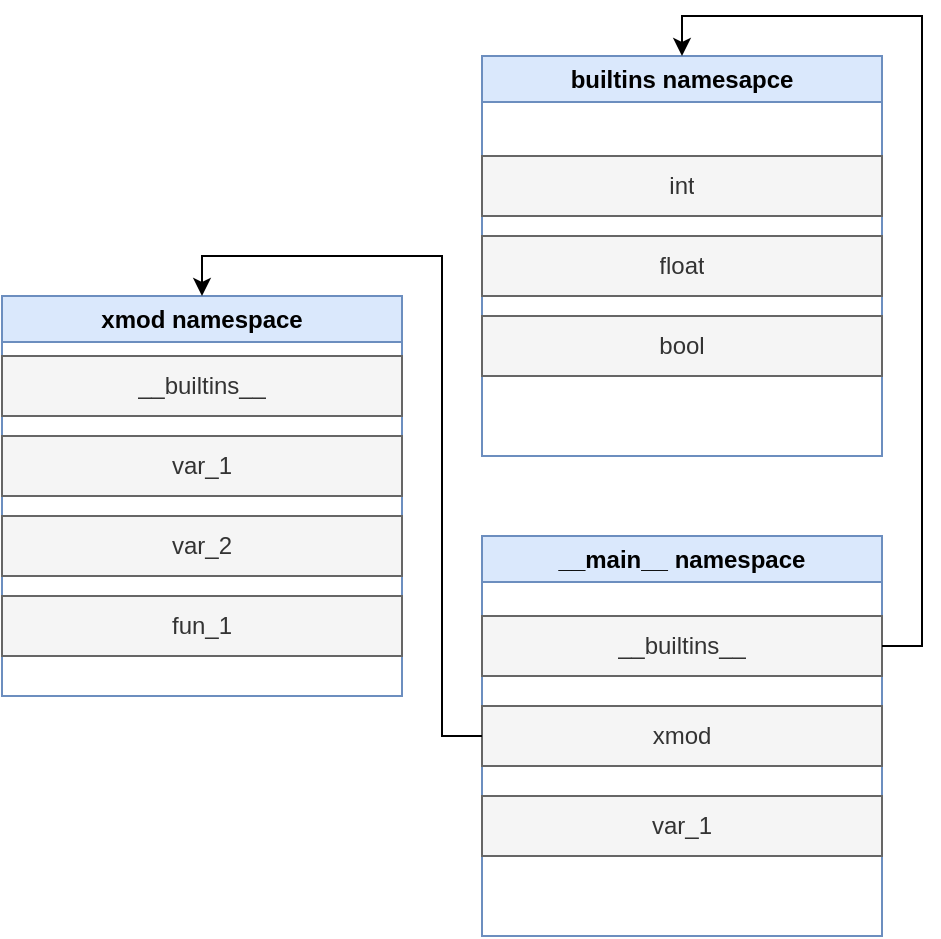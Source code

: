 <mxfile version="24.5.1" type="device">
  <diagram name="Page-1" id="-1wpvcEOnS5vxsyI4B3D">
    <mxGraphModel dx="1114" dy="823" grid="1" gridSize="10" guides="1" tooltips="1" connect="1" arrows="1" fold="1" page="1" pageScale="1" pageWidth="850" pageHeight="1100" math="0" shadow="0">
      <root>
        <mxCell id="0" />
        <mxCell id="1" parent="0" />
        <mxCell id="R8ezIgJaICXTBKB1blR--1" value="xmod namespace" style="swimlane;whiteSpace=wrap;html=1;fillColor=#dae8fc;strokeColor=#6c8ebf;" vertex="1" parent="1">
          <mxGeometry x="160" y="300" width="200" height="200" as="geometry" />
        </mxCell>
        <mxCell id="R8ezIgJaICXTBKB1blR--7" value="var_1" style="text;strokeColor=#666666;fillColor=#f5f5f5;align=center;verticalAlign=middle;spacingLeft=4;spacingRight=4;overflow=hidden;points=[[0,0.5],[1,0.5]];portConstraint=eastwest;rotatable=0;whiteSpace=wrap;html=1;fontColor=#333333;" vertex="1" parent="R8ezIgJaICXTBKB1blR--1">
          <mxGeometry y="70" width="200" height="30" as="geometry" />
        </mxCell>
        <mxCell id="R8ezIgJaICXTBKB1blR--8" value="var_2" style="text;strokeColor=#666666;fillColor=#f5f5f5;align=center;verticalAlign=middle;spacingLeft=4;spacingRight=4;overflow=hidden;points=[[0,0.5],[1,0.5]];portConstraint=eastwest;rotatable=0;whiteSpace=wrap;html=1;labelBorderColor=none;textShadow=0;fontColor=#333333;" vertex="1" parent="R8ezIgJaICXTBKB1blR--1">
          <mxGeometry y="110" width="200" height="30" as="geometry" />
        </mxCell>
        <mxCell id="R8ezIgJaICXTBKB1blR--9" value="fun_1" style="text;strokeColor=#666666;fillColor=#f5f5f5;align=center;verticalAlign=middle;spacingLeft=4;spacingRight=4;overflow=hidden;points=[[0,0.5],[1,0.5]];portConstraint=eastwest;rotatable=0;whiteSpace=wrap;html=1;fontColor=#333333;" vertex="1" parent="R8ezIgJaICXTBKB1blR--1">
          <mxGeometry y="150" width="200" height="30" as="geometry" />
        </mxCell>
        <mxCell id="R8ezIgJaICXTBKB1blR--16" value="__builtins__" style="text;strokeColor=#666666;fillColor=#f5f5f5;align=center;verticalAlign=middle;spacingLeft=4;spacingRight=4;overflow=hidden;points=[[0,0.5],[1,0.5]];portConstraint=eastwest;rotatable=0;whiteSpace=wrap;html=1;fontColor=#333333;" vertex="1" parent="R8ezIgJaICXTBKB1blR--1">
          <mxGeometry y="30" width="200" height="30" as="geometry" />
        </mxCell>
        <mxCell id="R8ezIgJaICXTBKB1blR--2" value="builtins namesapce" style="swimlane;whiteSpace=wrap;html=1;fillColor=#dae8fc;strokeColor=#6c8ebf;" vertex="1" parent="1">
          <mxGeometry x="400" y="180" width="200" height="200" as="geometry" />
        </mxCell>
        <mxCell id="R8ezIgJaICXTBKB1blR--10" value="int" style="text;strokeColor=#666666;fillColor=#f5f5f5;align=center;verticalAlign=middle;spacingLeft=4;spacingRight=4;overflow=hidden;points=[[0,0.5],[1,0.5]];portConstraint=eastwest;rotatable=0;whiteSpace=wrap;html=1;fontColor=#333333;" vertex="1" parent="R8ezIgJaICXTBKB1blR--2">
          <mxGeometry y="50" width="200" height="30" as="geometry" />
        </mxCell>
        <mxCell id="R8ezIgJaICXTBKB1blR--11" value="float" style="text;strokeColor=#666666;fillColor=#f5f5f5;align=center;verticalAlign=middle;spacingLeft=4;spacingRight=4;overflow=hidden;points=[[0,0.5],[1,0.5]];portConstraint=eastwest;rotatable=0;whiteSpace=wrap;html=1;fontColor=#333333;" vertex="1" parent="R8ezIgJaICXTBKB1blR--2">
          <mxGeometry y="90" width="200" height="30" as="geometry" />
        </mxCell>
        <mxCell id="R8ezIgJaICXTBKB1blR--12" value="bool" style="text;strokeColor=#666666;fillColor=#f5f5f5;align=center;verticalAlign=middle;spacingLeft=4;spacingRight=4;overflow=hidden;points=[[0,0.5],[1,0.5]];portConstraint=eastwest;rotatable=0;whiteSpace=wrap;html=1;fontColor=#333333;" vertex="1" parent="R8ezIgJaICXTBKB1blR--2">
          <mxGeometry y="130" width="200" height="30" as="geometry" />
        </mxCell>
        <mxCell id="R8ezIgJaICXTBKB1blR--3" value="__main__ namespace" style="swimlane;whiteSpace=wrap;html=1;startSize=23;fillColor=#dae8fc;strokeColor=#6c8ebf;" vertex="1" parent="1">
          <mxGeometry x="400" y="420" width="200" height="200" as="geometry" />
        </mxCell>
        <mxCell id="R8ezIgJaICXTBKB1blR--13" value="__builtins__" style="text;strokeColor=#666666;fillColor=#f5f5f5;align=center;verticalAlign=middle;spacingLeft=4;spacingRight=4;overflow=hidden;points=[[0,0.5],[1,0.5]];portConstraint=eastwest;rotatable=0;whiteSpace=wrap;html=1;fontColor=#333333;" vertex="1" parent="R8ezIgJaICXTBKB1blR--3">
          <mxGeometry y="40" width="200" height="30" as="geometry" />
        </mxCell>
        <mxCell id="R8ezIgJaICXTBKB1blR--14" value="xmod" style="text;strokeColor=#666666;fillColor=#f5f5f5;align=center;verticalAlign=middle;spacingLeft=4;spacingRight=4;overflow=hidden;points=[[0,0.5],[1,0.5]];portConstraint=eastwest;rotatable=0;whiteSpace=wrap;html=1;fontColor=#333333;" vertex="1" parent="R8ezIgJaICXTBKB1blR--3">
          <mxGeometry y="85" width="200" height="30" as="geometry" />
        </mxCell>
        <mxCell id="R8ezIgJaICXTBKB1blR--15" value="var_1" style="text;strokeColor=#666666;fillColor=#f5f5f5;align=center;verticalAlign=middle;spacingLeft=4;spacingRight=4;overflow=hidden;points=[[0,0.5],[1,0.5]];portConstraint=eastwest;rotatable=0;whiteSpace=wrap;html=1;fontColor=#333333;" vertex="1" parent="R8ezIgJaICXTBKB1blR--3">
          <mxGeometry y="130" width="200" height="30" as="geometry" />
        </mxCell>
        <mxCell id="R8ezIgJaICXTBKB1blR--18" style="edgeStyle=orthogonalEdgeStyle;rounded=0;orthogonalLoop=1;jettySize=auto;html=1;exitX=1;exitY=0.5;exitDx=0;exitDy=0;entryX=0.5;entryY=0;entryDx=0;entryDy=0;" edge="1" parent="1" source="R8ezIgJaICXTBKB1blR--13" target="R8ezIgJaICXTBKB1blR--2">
          <mxGeometry relative="1" as="geometry" />
        </mxCell>
        <mxCell id="R8ezIgJaICXTBKB1blR--19" style="edgeStyle=orthogonalEdgeStyle;rounded=0;orthogonalLoop=1;jettySize=auto;html=1;exitX=0;exitY=0.5;exitDx=0;exitDy=0;entryX=0.5;entryY=0;entryDx=0;entryDy=0;" edge="1" parent="1" source="R8ezIgJaICXTBKB1blR--14" target="R8ezIgJaICXTBKB1blR--1">
          <mxGeometry relative="1" as="geometry" />
        </mxCell>
      </root>
    </mxGraphModel>
  </diagram>
</mxfile>
